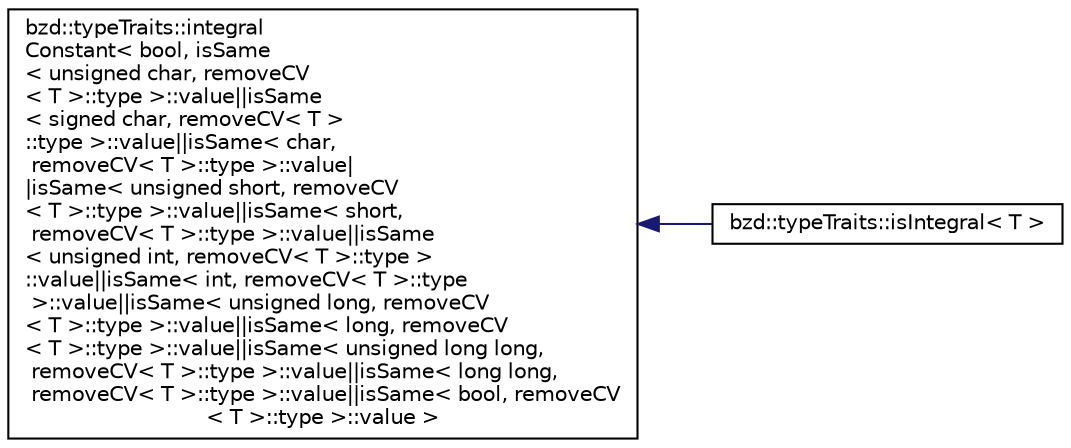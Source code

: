 digraph "Graphical Class Hierarchy"
{
  edge [fontname="Helvetica",fontsize="10",labelfontname="Helvetica",labelfontsize="10"];
  node [fontname="Helvetica",fontsize="10",shape=record];
  rankdir="LR";
  Node0 [label="bzd::typeTraits::integral\lConstant\< bool, isSame\l\< unsigned char, removeCV\l\< T \>::type \>::value\|\|isSame\l\< signed char, removeCV\< T \>\l::type \>::value\|\|isSame\< char,\l removeCV\< T \>::type \>::value\|\l\|isSame\< unsigned short, removeCV\l\< T \>::type \>::value\|\|isSame\< short,\l removeCV\< T \>::type \>::value\|\|isSame\l\< unsigned int, removeCV\< T \>::type \>\l::value\|\|isSame\< int, removeCV\< T \>::type\l \>::value\|\|isSame\< unsigned long, removeCV\l\< T \>::type \>::value\|\|isSame\< long, removeCV\l\< T \>::type \>::value\|\|isSame\< unsigned long long,\l removeCV\< T \>::type \>::value\|\|isSame\< long long,\l removeCV\< T \>::type \>::value\|\|isSame\< bool, removeCV\l\< T \>::type \>::value \>",height=0.2,width=0.4,color="black", fillcolor="white", style="filled",URL="$structbzd_1_1typeTraits_1_1integralConstant.html"];
  Node0 -> Node1 [dir="back",color="midnightblue",fontsize="10",style="solid",fontname="Helvetica"];
  Node1 [label="bzd::typeTraits::isIntegral\< T \>",height=0.2,width=0.4,color="black", fillcolor="white", style="filled",URL="$structbzd_1_1typeTraits_1_1isIntegral.html"];
}
